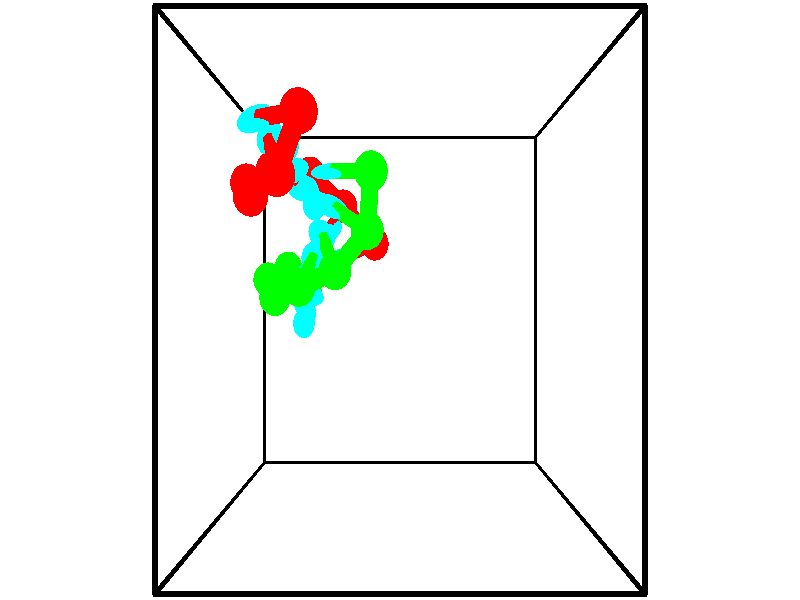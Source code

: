 // switches for output
#declare DRAW_BASES = 1; // possible values are 0, 1; only relevant for DNA ribbons
#declare DRAW_BASES_TYPE = 3; // possible values are 1, 2, 3; only relevant for DNA ribbons
#declare DRAW_FOG = 0; // set to 1 to enable fog

#include "colors.inc"

#include "transforms.inc"
background { rgb <1, 1, 1>}

#default {
   normal{
       ripples 0.25
       frequency 0.20
       turbulence 0.2
       lambda 5
   }
	finish {
		phong 0.1
		phong_size 40.
	}
}

// original window dimensions: 1024x640


// camera settings

camera {
	sky <-0, 1, 0>
	up <-0, 1, 0>
	right 1.6 * <1, 0, 0>
	location <2.5, 2.5, 11.1562>
	look_at <2.5, 2.5, 2.5>
	direction <0, 0, -8.6562>
	angle 67.0682
}


# declare cpy_camera_pos = <2.5, 2.5, 11.1562>;
# if (DRAW_FOG = 1)
fog {
	fog_type 2
	up vnormalize(cpy_camera_pos)
	color rgbt<1,1,1,0.3>
	distance 1e-5
	fog_alt 3e-3
	fog_offset 4
}
# end


// LIGHTS

# declare lum = 6;
global_settings {
	ambient_light rgb lum * <0.05, 0.05, 0.05>
	max_trace_level 15
}# declare cpy_direct_light_amount = 0.25;
light_source
{	1000 * <-1, -1, 1>,
	rgb lum * cpy_direct_light_amount
	parallel
}

light_source
{	1000 * <1, 1, -1>,
	rgb lum * cpy_direct_light_amount
	parallel
}

// strand 0

// nucleotide -1

// particle -1
sphere {
	<1.161301, 4.581619, 3.185806> 0.250000
	pigment { color rgbt <1,0,0,0> }
	no_shadow
}
cylinder {
	<0.795464, 4.573608, 3.024254>,  <0.575961, 4.568802, 2.927323>, 0.100000
	pigment { color rgbt <1,0,0,0> }
	no_shadow
}
cylinder {
	<0.795464, 4.573608, 3.024254>,  <1.161301, 4.581619, 3.185806>, 0.100000
	pigment { color rgbt <1,0,0,0> }
	no_shadow
}

// particle -1
sphere {
	<0.795464, 4.573608, 3.024254> 0.100000
	pigment { color rgbt <1,0,0,0> }
	no_shadow
}
sphere {
	0, 1
	scale<0.080000,0.200000,0.300000>
	matrix <0.364388, -0.473868, -0.801668,
		-0.175331, -0.880368, 0.440693,
		-0.914593, -0.020026, -0.403879,
		0.521086, 4.567601, 2.903090>
	pigment { color rgbt <0,1,1,0> }
	no_shadow
}
cylinder {
	<0.832987, 3.912270, 3.007719>,  <1.161301, 4.581619, 3.185806>, 0.130000
	pigment { color rgbt <1,0,0,0> }
	no_shadow
}

// nucleotide -1

// particle -1
sphere {
	<0.832987, 3.912270, 3.007719> 0.250000
	pigment { color rgbt <1,0,0,0> }
	no_shadow
}
cylinder {
	<0.725670, 4.210228, 2.763374>,  <0.661279, 4.389003, 2.616768>, 0.100000
	pigment { color rgbt <1,0,0,0> }
	no_shadow
}
cylinder {
	<0.725670, 4.210228, 2.763374>,  <0.832987, 3.912270, 3.007719>, 0.100000
	pigment { color rgbt <1,0,0,0> }
	no_shadow
}

// particle -1
sphere {
	<0.725670, 4.210228, 2.763374> 0.100000
	pigment { color rgbt <1,0,0,0> }
	no_shadow
}
sphere {
	0, 1
	scale<0.080000,0.200000,0.300000>
	matrix <0.375253, -0.503210, -0.778437,
		-0.887245, -0.438076, -0.144516,
		-0.268293, 0.744895, -0.610860,
		0.645182, 4.433696, 2.580116>
	pigment { color rgbt <0,1,1,0> }
	no_shadow
}
cylinder {
	<0.335356, 3.757964, 2.417716>,  <0.832987, 3.912270, 3.007719>, 0.130000
	pigment { color rgbt <1,0,0,0> }
	no_shadow
}

// nucleotide -1

// particle -1
sphere {
	<0.335356, 3.757964, 2.417716> 0.250000
	pigment { color rgbt <1,0,0,0> }
	no_shadow
}
cylinder {
	<0.579834, 4.055122, 2.308502>,  <0.726520, 4.233418, 2.242974>, 0.100000
	pigment { color rgbt <1,0,0,0> }
	no_shadow
}
cylinder {
	<0.579834, 4.055122, 2.308502>,  <0.335356, 3.757964, 2.417716>, 0.100000
	pigment { color rgbt <1,0,0,0> }
	no_shadow
}

// particle -1
sphere {
	<0.579834, 4.055122, 2.308502> 0.100000
	pigment { color rgbt <1,0,0,0> }
	no_shadow
}
sphere {
	0, 1
	scale<0.080000,0.200000,0.300000>
	matrix <0.241732, -0.503695, -0.829372,
		-0.753663, 0.440906, -0.487437,
		0.611194, 0.742896, -0.273035,
		0.763192, 4.277991, 2.226592>
	pigment { color rgbt <0,1,1,0> }
	no_shadow
}
cylinder {
	<0.120309, 4.014801, 1.772036>,  <0.335356, 3.757964, 2.417716>, 0.130000
	pigment { color rgbt <1,0,0,0> }
	no_shadow
}

// nucleotide -1

// particle -1
sphere {
	<0.120309, 4.014801, 1.772036> 0.250000
	pigment { color rgbt <1,0,0,0> }
	no_shadow
}
cylinder {
	<0.510277, 4.091377, 1.817436>,  <0.744257, 4.137323, 1.844677>, 0.100000
	pigment { color rgbt <1,0,0,0> }
	no_shadow
}
cylinder {
	<0.510277, 4.091377, 1.817436>,  <0.120309, 4.014801, 1.772036>, 0.100000
	pigment { color rgbt <1,0,0,0> }
	no_shadow
}

// particle -1
sphere {
	<0.510277, 4.091377, 1.817436> 0.100000
	pigment { color rgbt <1,0,0,0> }
	no_shadow
}
sphere {
	0, 1
	scale<0.080000,0.200000,0.300000>
	matrix <0.189023, -0.443030, -0.876353,
		-0.117486, 0.875827, -0.468106,
		0.974919, 0.191442, 0.113502,
		0.802752, 4.148810, 1.851487>
	pigment { color rgbt <0,1,1,0> }
	no_shadow
}
cylinder {
	<0.374515, 4.291314, 1.174158>,  <0.120309, 4.014801, 1.772036>, 0.130000
	pigment { color rgbt <1,0,0,0> }
	no_shadow
}

// nucleotide -1

// particle -1
sphere {
	<0.374515, 4.291314, 1.174158> 0.250000
	pigment { color rgbt <1,0,0,0> }
	no_shadow
}
cylinder {
	<0.696930, 4.125206, 1.342850>,  <0.890379, 4.025541, 1.444065>, 0.100000
	pigment { color rgbt <1,0,0,0> }
	no_shadow
}
cylinder {
	<0.696930, 4.125206, 1.342850>,  <0.374515, 4.291314, 1.174158>, 0.100000
	pigment { color rgbt <1,0,0,0> }
	no_shadow
}

// particle -1
sphere {
	<0.696930, 4.125206, 1.342850> 0.100000
	pigment { color rgbt <1,0,0,0> }
	no_shadow
}
sphere {
	0, 1
	scale<0.080000,0.200000,0.300000>
	matrix <0.180596, -0.506000, -0.843415,
		0.563640, 0.755986, -0.332859,
		0.806037, -0.415269, 0.421730,
		0.938741, 4.000625, 1.469369>
	pigment { color rgbt <0,1,1,0> }
	no_shadow
}
cylinder {
	<0.943238, 4.318975, 0.684977>,  <0.374515, 4.291314, 1.174158>, 0.130000
	pigment { color rgbt <1,0,0,0> }
	no_shadow
}

// nucleotide -1

// particle -1
sphere {
	<0.943238, 4.318975, 0.684977> 0.250000
	pigment { color rgbt <1,0,0,0> }
	no_shadow
}
cylinder {
	<1.026581, 4.030632, 0.949387>,  <1.076586, 3.857626, 1.108032>, 0.100000
	pigment { color rgbt <1,0,0,0> }
	no_shadow
}
cylinder {
	<1.026581, 4.030632, 0.949387>,  <0.943238, 4.318975, 0.684977>, 0.100000
	pigment { color rgbt <1,0,0,0> }
	no_shadow
}

// particle -1
sphere {
	<1.026581, 4.030632, 0.949387> 0.100000
	pigment { color rgbt <1,0,0,0> }
	no_shadow
}
sphere {
	0, 1
	scale<0.080000,0.200000,0.300000>
	matrix <0.149718, -0.644383, -0.749903,
		0.966526, 0.255215, -0.026336,
		0.208357, -0.720857, 0.661023,
		1.089088, 3.814375, 1.147694>
	pigment { color rgbt <0,1,1,0> }
	no_shadow
}
cylinder {
	<1.477788, 3.909585, 0.265026>,  <0.943238, 4.318975, 0.684977>, 0.130000
	pigment { color rgbt <1,0,0,0> }
	no_shadow
}

// nucleotide -1

// particle -1
sphere {
	<1.477788, 3.909585, 0.265026> 0.250000
	pigment { color rgbt <1,0,0,0> }
	no_shadow
}
cylinder {
	<1.369999, 3.667130, 0.564354>,  <1.305326, 3.521657, 0.743950>, 0.100000
	pigment { color rgbt <1,0,0,0> }
	no_shadow
}
cylinder {
	<1.369999, 3.667130, 0.564354>,  <1.477788, 3.909585, 0.265026>, 0.100000
	pigment { color rgbt <1,0,0,0> }
	no_shadow
}

// particle -1
sphere {
	<1.369999, 3.667130, 0.564354> 0.100000
	pigment { color rgbt <1,0,0,0> }
	no_shadow
}
sphere {
	0, 1
	scale<0.080000,0.200000,0.300000>
	matrix <0.141848, -0.793571, -0.591712,
		0.952504, -0.053303, 0.299825,
		-0.269473, -0.606138, 0.748319,
		1.289157, 3.485288, 0.788850>
	pigment { color rgbt <0,1,1,0> }
	no_shadow
}
cylinder {
	<2.044242, 3.340934, 0.293267>,  <1.477788, 3.909585, 0.265026>, 0.130000
	pigment { color rgbt <1,0,0,0> }
	no_shadow
}

// nucleotide -1

// particle -1
sphere {
	<2.044242, 3.340934, 0.293267> 0.250000
	pigment { color rgbt <1,0,0,0> }
	no_shadow
}
cylinder {
	<1.704834, 3.206459, 0.456726>,  <1.501189, 3.125774, 0.554802>, 0.100000
	pigment { color rgbt <1,0,0,0> }
	no_shadow
}
cylinder {
	<1.704834, 3.206459, 0.456726>,  <2.044242, 3.340934, 0.293267>, 0.100000
	pigment { color rgbt <1,0,0,0> }
	no_shadow
}

// particle -1
sphere {
	<1.704834, 3.206459, 0.456726> 0.100000
	pigment { color rgbt <1,0,0,0> }
	no_shadow
}
sphere {
	0, 1
	scale<0.080000,0.200000,0.300000>
	matrix <-0.018070, -0.753392, -0.657323,
		0.528856, -0.565135, 0.633193,
		-0.848519, -0.336187, 0.408648,
		1.450278, 3.105603, 0.579320>
	pigment { color rgbt <0,1,1,0> }
	no_shadow
}
// strand 1

// nucleotide -1

// particle -1
sphere {
	<0.721368, 2.636828, -0.604693> 0.250000
	pigment { color rgbt <0,1,0,0> }
	no_shadow
}
cylinder {
	<0.713936, 2.353439, -0.322495>,  <0.709477, 2.183406, -0.153176>, 0.100000
	pigment { color rgbt <0,1,0,0> }
	no_shadow
}
cylinder {
	<0.713936, 2.353439, -0.322495>,  <0.721368, 2.636828, -0.604693>, 0.100000
	pigment { color rgbt <0,1,0,0> }
	no_shadow
}

// particle -1
sphere {
	<0.713936, 2.353439, -0.322495> 0.100000
	pigment { color rgbt <0,1,0,0> }
	no_shadow
}
sphere {
	0, 1
	scale<0.080000,0.200000,0.300000>
	matrix <0.296348, 0.670007, 0.680638,
		-0.954899, 0.221719, 0.197505,
		-0.018580, -0.708471, 0.705495,
		0.708362, 2.140898, -0.110846>
	pigment { color rgbt <0,1,1,0> }
	no_shadow
}
cylinder {
	<0.435101, 2.995671, -0.011231>,  <0.721368, 2.636828, -0.604693>, 0.130000
	pigment { color rgbt <0,1,0,0> }
	no_shadow
}

// nucleotide -1

// particle -1
sphere {
	<0.435101, 2.995671, -0.011231> 0.250000
	pigment { color rgbt <0,1,0,0> }
	no_shadow
}
cylinder {
	<0.623747, 2.661728, 0.102325>,  <0.736934, 2.461362, 0.170459>, 0.100000
	pigment { color rgbt <0,1,0,0> }
	no_shadow
}
cylinder {
	<0.623747, 2.661728, 0.102325>,  <0.435101, 2.995671, -0.011231>, 0.100000
	pigment { color rgbt <0,1,0,0> }
	no_shadow
}

// particle -1
sphere {
	<0.623747, 2.661728, 0.102325> 0.100000
	pigment { color rgbt <0,1,0,0> }
	no_shadow
}
sphere {
	0, 1
	scale<0.080000,0.200000,0.300000>
	matrix <0.505220, 0.519683, 0.688972,
		-0.722726, -0.181502, 0.666876,
		0.471614, -0.834857, 0.283890,
		0.765231, 2.411271, 0.187493>
	pigment { color rgbt <0,1,1,0> }
	no_shadow
}
cylinder {
	<0.197085, 2.796039, 0.615564>,  <0.435101, 2.995671, -0.011231>, 0.130000
	pigment { color rgbt <0,1,0,0> }
	no_shadow
}

// nucleotide -1

// particle -1
sphere {
	<0.197085, 2.796039, 0.615564> 0.250000
	pigment { color rgbt <0,1,0,0> }
	no_shadow
}
cylinder {
	<0.577663, 2.680817, 0.572159>,  <0.806010, 2.611683, 0.546116>, 0.100000
	pigment { color rgbt <0,1,0,0> }
	no_shadow
}
cylinder {
	<0.577663, 2.680817, 0.572159>,  <0.197085, 2.796039, 0.615564>, 0.100000
	pigment { color rgbt <0,1,0,0> }
	no_shadow
}

// particle -1
sphere {
	<0.577663, 2.680817, 0.572159> 0.100000
	pigment { color rgbt <0,1,0,0> }
	no_shadow
}
sphere {
	0, 1
	scale<0.080000,0.200000,0.300000>
	matrix <0.257047, 0.549569, 0.794922,
		-0.169347, -0.784218, 0.596929,
		0.951445, -0.288056, -0.108513,
		0.863097, 2.594400, 0.539605>
	pigment { color rgbt <0,1,1,0> }
	no_shadow
}
cylinder {
	<0.441046, 2.529781, 1.218744>,  <0.197085, 2.796039, 0.615564>, 0.130000
	pigment { color rgbt <0,1,0,0> }
	no_shadow
}

// nucleotide -1

// particle -1
sphere {
	<0.441046, 2.529781, 1.218744> 0.250000
	pigment { color rgbt <0,1,0,0> }
	no_shadow
}
cylinder {
	<0.740217, 2.719391, 1.032883>,  <0.919720, 2.833157, 0.921366>, 0.100000
	pigment { color rgbt <0,1,0,0> }
	no_shadow
}
cylinder {
	<0.740217, 2.719391, 1.032883>,  <0.441046, 2.529781, 1.218744>, 0.100000
	pigment { color rgbt <0,1,0,0> }
	no_shadow
}

// particle -1
sphere {
	<0.740217, 2.719391, 1.032883> 0.100000
	pigment { color rgbt <0,1,0,0> }
	no_shadow
}
sphere {
	0, 1
	scale<0.080000,0.200000,0.300000>
	matrix <0.199512, 0.507105, 0.838475,
		0.633086, -0.719823, 0.284705,
		0.747929, 0.474025, -0.464654,
		0.964596, 2.861598, 0.893486>
	pigment { color rgbt <0,1,1,0> }
	no_shadow
}
cylinder {
	<0.923125, 2.662403, 1.729959>,  <0.441046, 2.529781, 1.218744>, 0.130000
	pigment { color rgbt <0,1,0,0> }
	no_shadow
}

// nucleotide -1

// particle -1
sphere {
	<0.923125, 2.662403, 1.729959> 0.250000
	pigment { color rgbt <0,1,0,0> }
	no_shadow
}
cylinder {
	<1.020658, 2.919800, 1.439728>,  <1.079179, 3.074238, 1.265589>, 0.100000
	pigment { color rgbt <0,1,0,0> }
	no_shadow
}
cylinder {
	<1.020658, 2.919800, 1.439728>,  <0.923125, 2.662403, 1.729959>, 0.100000
	pigment { color rgbt <0,1,0,0> }
	no_shadow
}

// particle -1
sphere {
	<1.020658, 2.919800, 1.439728> 0.100000
	pigment { color rgbt <0,1,0,0> }
	no_shadow
}
sphere {
	0, 1
	scale<0.080000,0.200000,0.300000>
	matrix <0.255697, 0.679031, 0.688140,
		0.935502, -0.353320, 0.001032,
		0.243834, 0.643492, -0.725578,
		1.093809, 3.112848, 1.222054>
	pigment { color rgbt <0,1,1,0> }
	no_shadow
}
cylinder {
	<1.506252, 2.874355, 1.933328>,  <0.923125, 2.662403, 1.729959>, 0.130000
	pigment { color rgbt <0,1,0,0> }
	no_shadow
}

// nucleotide -1

// particle -1
sphere {
	<1.506252, 2.874355, 1.933328> 0.250000
	pigment { color rgbt <0,1,0,0> }
	no_shadow
}
cylinder {
	<1.359238, 3.157394, 1.691925>,  <1.271029, 3.327218, 1.547083>, 0.100000
	pigment { color rgbt <0,1,0,0> }
	no_shadow
}
cylinder {
	<1.359238, 3.157394, 1.691925>,  <1.506252, 2.874355, 1.933328>, 0.100000
	pigment { color rgbt <0,1,0,0> }
	no_shadow
}

// particle -1
sphere {
	<1.359238, 3.157394, 1.691925> 0.100000
	pigment { color rgbt <0,1,0,0> }
	no_shadow
}
sphere {
	0, 1
	scale<0.080000,0.200000,0.300000>
	matrix <0.110334, 0.677519, 0.727183,
		0.923441, 0.200678, -0.327085,
		-0.367536, 0.707599, -0.603507,
		1.248977, 3.369674, 1.510873>
	pigment { color rgbt <0,1,1,0> }
	no_shadow
}
cylinder {
	<1.999345, 3.392215, 1.884548>,  <1.506252, 2.874355, 1.933328>, 0.130000
	pigment { color rgbt <0,1,0,0> }
	no_shadow
}

// nucleotide -1

// particle -1
sphere {
	<1.999345, 3.392215, 1.884548> 0.250000
	pigment { color rgbt <0,1,0,0> }
	no_shadow
}
cylinder {
	<1.667206, 3.582764, 1.768898>,  <1.467922, 3.697093, 1.699508>, 0.100000
	pigment { color rgbt <0,1,0,0> }
	no_shadow
}
cylinder {
	<1.667206, 3.582764, 1.768898>,  <1.999345, 3.392215, 1.884548>, 0.100000
	pigment { color rgbt <0,1,0,0> }
	no_shadow
}

// particle -1
sphere {
	<1.667206, 3.582764, 1.768898> 0.100000
	pigment { color rgbt <0,1,0,0> }
	no_shadow
}
sphere {
	0, 1
	scale<0.080000,0.200000,0.300000>
	matrix <0.169636, 0.710309, 0.683143,
		0.530797, 0.518200, -0.670613,
		-0.830348, 0.476371, -0.289125,
		1.418101, 3.725675, 1.682160>
	pigment { color rgbt <0,1,1,0> }
	no_shadow
}
cylinder {
	<2.067731, 4.096152, 2.193662>,  <1.999345, 3.392215, 1.884548>, 0.130000
	pigment { color rgbt <0,1,0,0> }
	no_shadow
}

// nucleotide -1

// particle -1
sphere {
	<2.067731, 4.096152, 2.193662> 0.250000
	pigment { color rgbt <0,1,0,0> }
	no_shadow
}
cylinder {
	<1.697132, 4.120758, 2.045166>,  <1.474773, 4.135521, 1.956068>, 0.100000
	pigment { color rgbt <0,1,0,0> }
	no_shadow
}
cylinder {
	<1.697132, 4.120758, 2.045166>,  <2.067731, 4.096152, 2.193662>, 0.100000
	pigment { color rgbt <0,1,0,0> }
	no_shadow
}

// particle -1
sphere {
	<1.697132, 4.120758, 2.045166> 0.100000
	pigment { color rgbt <0,1,0,0> }
	no_shadow
}
sphere {
	0, 1
	scale<0.080000,0.200000,0.300000>
	matrix <-0.138713, 0.861246, 0.488890,
		0.349804, 0.504451, -0.789409,
		-0.926497, 0.061514, -0.371241,
		1.419183, 4.139213, 1.933794>
	pigment { color rgbt <0,1,1,0> }
	no_shadow
}
// box output
cylinder {
	<0.000000, 0.000000, 0.000000>,  <5.000000, 0.000000, 0.000000>, 0.025000
	pigment { color rgbt <0,0,0,0> }
	no_shadow
}
cylinder {
	<0.000000, 0.000000, 0.000000>,  <0.000000, 5.000000, 0.000000>, 0.025000
	pigment { color rgbt <0,0,0,0> }
	no_shadow
}
cylinder {
	<0.000000, 0.000000, 0.000000>,  <0.000000, 0.000000, 5.000000>, 0.025000
	pigment { color rgbt <0,0,0,0> }
	no_shadow
}
cylinder {
	<5.000000, 5.000000, 5.000000>,  <0.000000, 5.000000, 5.000000>, 0.025000
	pigment { color rgbt <0,0,0,0> }
	no_shadow
}
cylinder {
	<5.000000, 5.000000, 5.000000>,  <5.000000, 0.000000, 5.000000>, 0.025000
	pigment { color rgbt <0,0,0,0> }
	no_shadow
}
cylinder {
	<5.000000, 5.000000, 5.000000>,  <5.000000, 5.000000, 0.000000>, 0.025000
	pigment { color rgbt <0,0,0,0> }
	no_shadow
}
cylinder {
	<0.000000, 0.000000, 5.000000>,  <0.000000, 5.000000, 5.000000>, 0.025000
	pigment { color rgbt <0,0,0,0> }
	no_shadow
}
cylinder {
	<0.000000, 0.000000, 5.000000>,  <5.000000, 0.000000, 5.000000>, 0.025000
	pigment { color rgbt <0,0,0,0> }
	no_shadow
}
cylinder {
	<5.000000, 5.000000, 0.000000>,  <0.000000, 5.000000, 0.000000>, 0.025000
	pigment { color rgbt <0,0,0,0> }
	no_shadow
}
cylinder {
	<5.000000, 5.000000, 0.000000>,  <5.000000, 0.000000, 0.000000>, 0.025000
	pigment { color rgbt <0,0,0,0> }
	no_shadow
}
cylinder {
	<5.000000, 0.000000, 5.000000>,  <5.000000, 0.000000, 0.000000>, 0.025000
	pigment { color rgbt <0,0,0,0> }
	no_shadow
}
cylinder {
	<0.000000, 5.000000, 0.000000>,  <0.000000, 5.000000, 5.000000>, 0.025000
	pigment { color rgbt <0,0,0,0> }
	no_shadow
}
// end of box output

